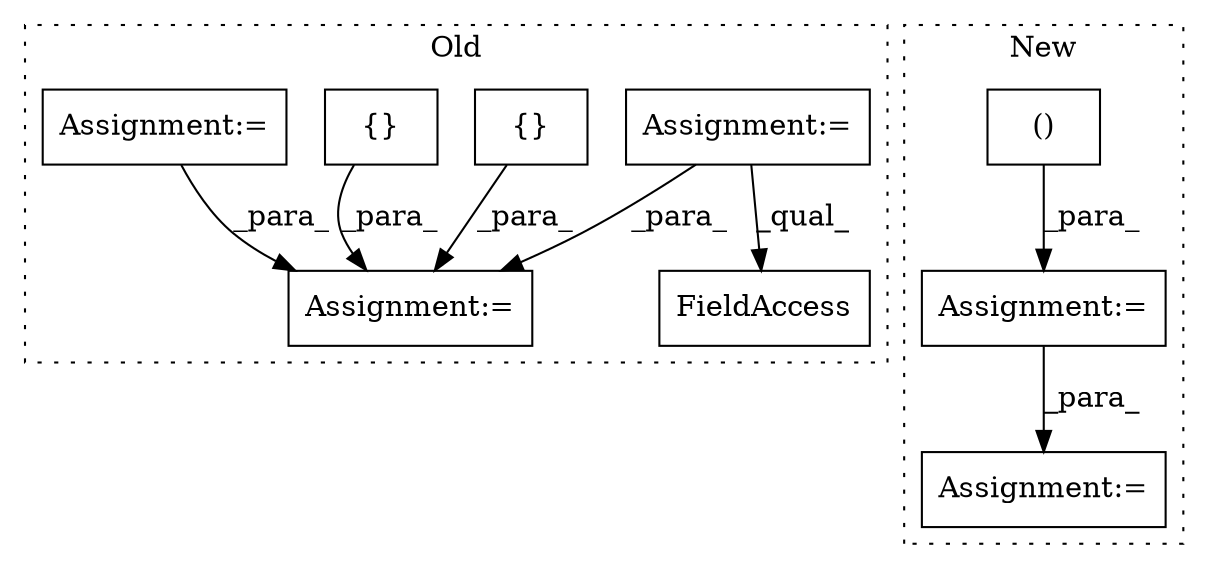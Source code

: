 digraph G {
subgraph cluster0 {
1 [label="{}" a="4" s="1596,1604" l="1,1" shape="box"];
3 [label="Assignment:=" a="7" s="1574" l="1" shape="box"];
5 [label="Assignment:=" a="7" s="1172" l="1" shape="box"];
6 [label="Assignment:=" a="7" s="1139" l="6" shape="box"];
7 [label="FieldAccess" a="22" s="1281" l="7" shape="box"];
9 [label="{}" a="4" s="1443,1455" l="1,1" shape="box"];
label = "Old";
style="dotted";
}
subgraph cluster1 {
2 [label="()" a="106" s="1123" l="73" shape="box"];
4 [label="Assignment:=" a="7" s="1107" l="1" shape="box"];
8 [label="Assignment:=" a="7" s="1414" l="1" shape="box"];
label = "New";
style="dotted";
}
1 -> 3 [label="_para_"];
2 -> 4 [label="_para_"];
4 -> 8 [label="_para_"];
5 -> 3 [label="_para_"];
5 -> 7 [label="_qual_"];
6 -> 3 [label="_para_"];
9 -> 3 [label="_para_"];
}